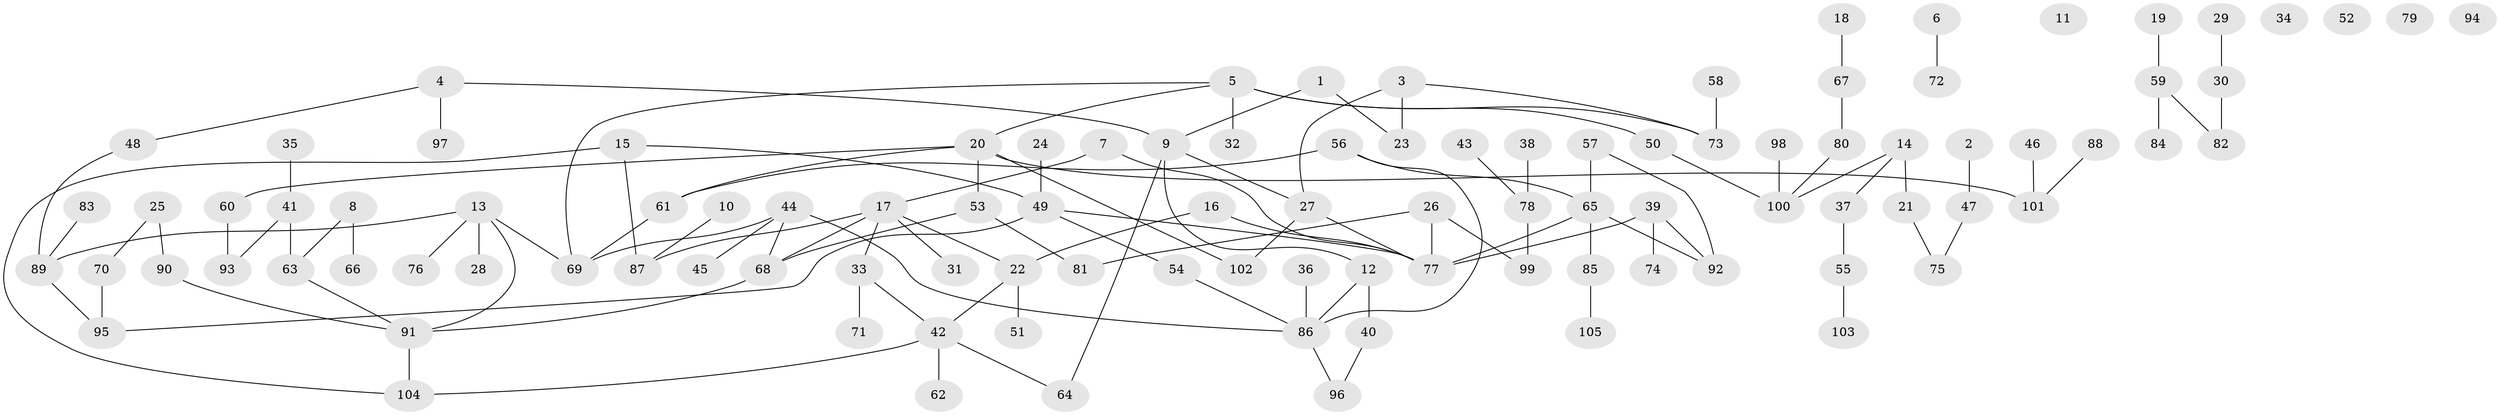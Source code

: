 // Generated by graph-tools (version 1.1) at 2025/33/03/09/25 02:33:58]
// undirected, 105 vertices, 121 edges
graph export_dot {
graph [start="1"]
  node [color=gray90,style=filled];
  1;
  2;
  3;
  4;
  5;
  6;
  7;
  8;
  9;
  10;
  11;
  12;
  13;
  14;
  15;
  16;
  17;
  18;
  19;
  20;
  21;
  22;
  23;
  24;
  25;
  26;
  27;
  28;
  29;
  30;
  31;
  32;
  33;
  34;
  35;
  36;
  37;
  38;
  39;
  40;
  41;
  42;
  43;
  44;
  45;
  46;
  47;
  48;
  49;
  50;
  51;
  52;
  53;
  54;
  55;
  56;
  57;
  58;
  59;
  60;
  61;
  62;
  63;
  64;
  65;
  66;
  67;
  68;
  69;
  70;
  71;
  72;
  73;
  74;
  75;
  76;
  77;
  78;
  79;
  80;
  81;
  82;
  83;
  84;
  85;
  86;
  87;
  88;
  89;
  90;
  91;
  92;
  93;
  94;
  95;
  96;
  97;
  98;
  99;
  100;
  101;
  102;
  103;
  104;
  105;
  1 -- 9;
  1 -- 23;
  2 -- 47;
  3 -- 23;
  3 -- 27;
  3 -- 73;
  4 -- 9;
  4 -- 48;
  4 -- 97;
  5 -- 20;
  5 -- 32;
  5 -- 50;
  5 -- 69;
  5 -- 73;
  6 -- 72;
  7 -- 17;
  7 -- 77;
  8 -- 63;
  8 -- 66;
  9 -- 12;
  9 -- 27;
  9 -- 64;
  10 -- 87;
  12 -- 40;
  12 -- 86;
  13 -- 28;
  13 -- 69;
  13 -- 76;
  13 -- 89;
  13 -- 91;
  14 -- 21;
  14 -- 37;
  14 -- 100;
  15 -- 49;
  15 -- 87;
  15 -- 104;
  16 -- 22;
  16 -- 77;
  17 -- 22;
  17 -- 31;
  17 -- 33;
  17 -- 68;
  17 -- 87;
  18 -- 67;
  19 -- 59;
  20 -- 53;
  20 -- 60;
  20 -- 61;
  20 -- 101;
  20 -- 102;
  21 -- 75;
  22 -- 42;
  22 -- 51;
  24 -- 49;
  25 -- 70;
  25 -- 90;
  26 -- 77;
  26 -- 81;
  26 -- 99;
  27 -- 77;
  27 -- 102;
  29 -- 30;
  30 -- 82;
  33 -- 42;
  33 -- 71;
  35 -- 41;
  36 -- 86;
  37 -- 55;
  38 -- 78;
  39 -- 74;
  39 -- 77;
  39 -- 92;
  40 -- 96;
  41 -- 63;
  41 -- 93;
  42 -- 62;
  42 -- 64;
  42 -- 104;
  43 -- 78;
  44 -- 45;
  44 -- 68;
  44 -- 69;
  44 -- 86;
  46 -- 101;
  47 -- 75;
  48 -- 89;
  49 -- 54;
  49 -- 77;
  49 -- 95;
  50 -- 100;
  53 -- 68;
  53 -- 81;
  54 -- 86;
  55 -- 103;
  56 -- 61;
  56 -- 65;
  56 -- 86;
  57 -- 65;
  57 -- 92;
  58 -- 73;
  59 -- 82;
  59 -- 84;
  60 -- 93;
  61 -- 69;
  63 -- 91;
  65 -- 77;
  65 -- 85;
  65 -- 92;
  67 -- 80;
  68 -- 91;
  70 -- 95;
  78 -- 99;
  80 -- 100;
  83 -- 89;
  85 -- 105;
  86 -- 96;
  88 -- 101;
  89 -- 95;
  90 -- 91;
  91 -- 104;
  98 -- 100;
}
